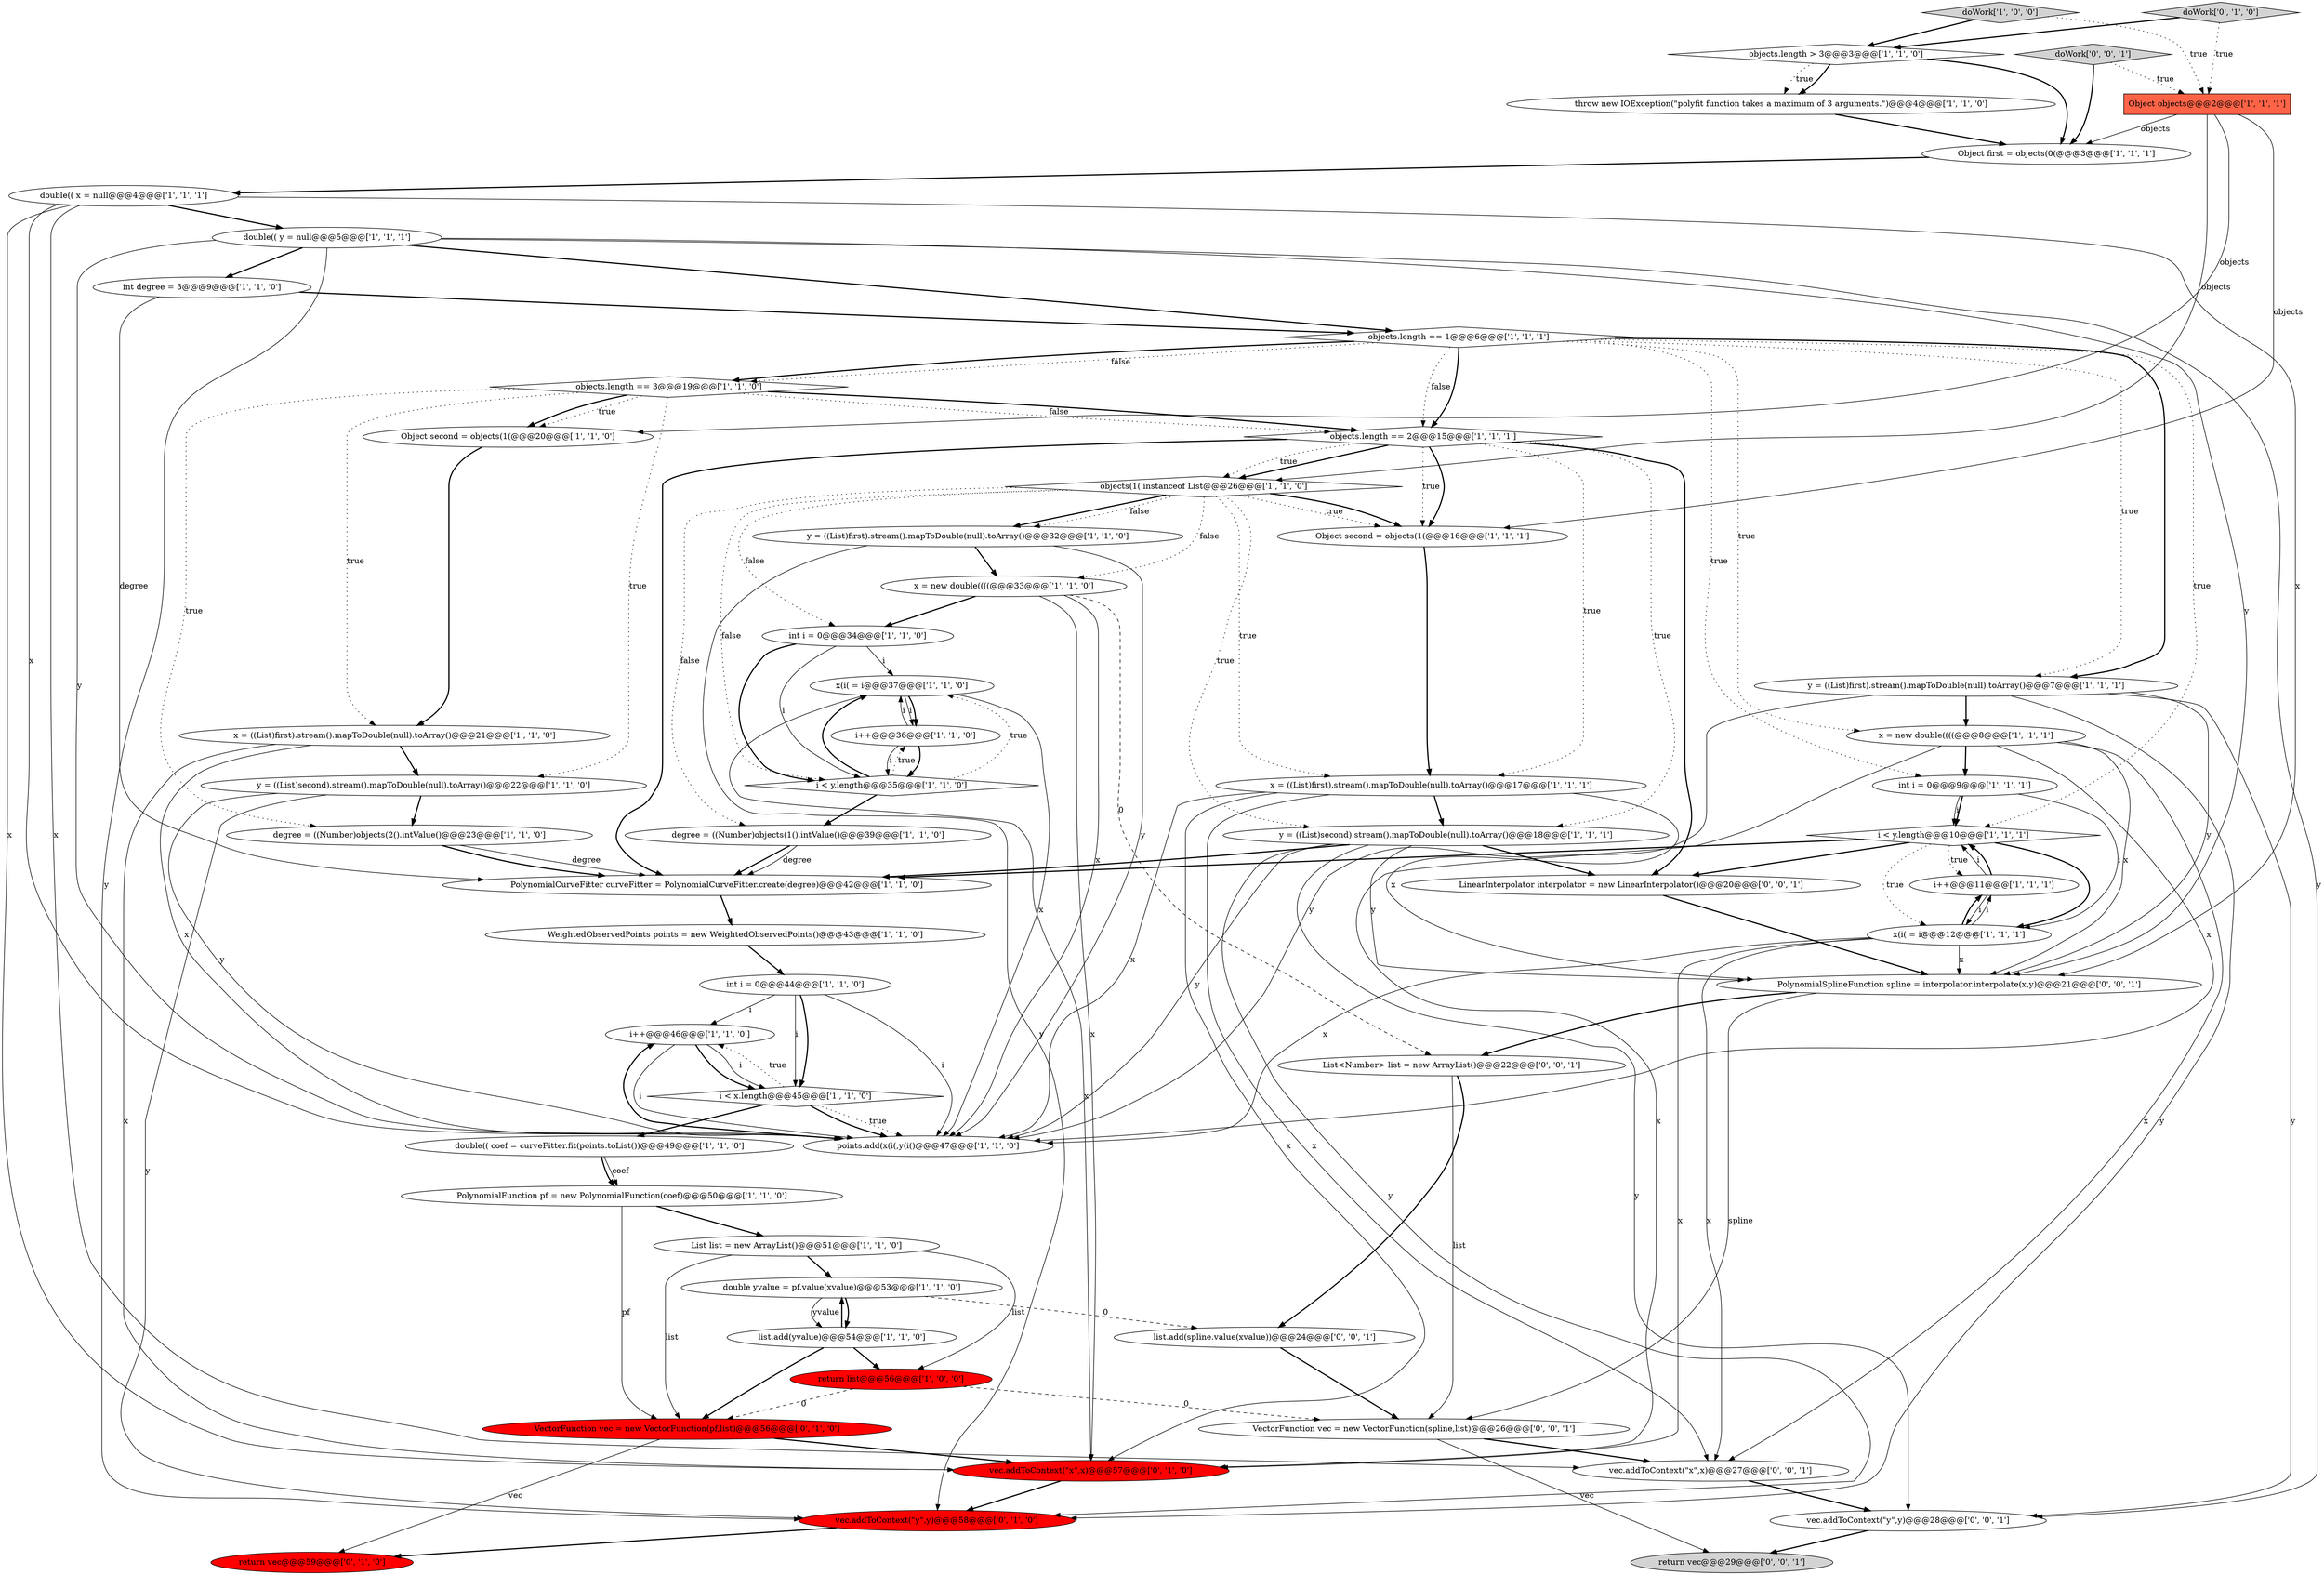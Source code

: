 digraph {
31 [style = filled, label = "int i = 0@@@44@@@['1', '1', '0']", fillcolor = white, shape = ellipse image = "AAA0AAABBB1BBB"];
19 [style = filled, label = "Object second = objects(1(@@@20@@@['1', '1', '0']", fillcolor = white, shape = ellipse image = "AAA0AAABBB1BBB"];
23 [style = filled, label = "i++@@@46@@@['1', '1', '0']", fillcolor = white, shape = ellipse image = "AAA0AAABBB1BBB"];
3 [style = filled, label = "x(i( = i@@@37@@@['1', '1', '0']", fillcolor = white, shape = ellipse image = "AAA0AAABBB1BBB"];
40 [style = filled, label = "List list = new ArrayList()@@@51@@@['1', '1', '0']", fillcolor = white, shape = ellipse image = "AAA0AAABBB1BBB"];
41 [style = filled, label = "doWork['1', '0', '0']", fillcolor = lightgray, shape = diamond image = "AAA0AAABBB1BBB"];
50 [style = filled, label = "PolynomialSplineFunction spline = interpolator.interpolate(x,y)@@@21@@@['0', '0', '1']", fillcolor = white, shape = ellipse image = "AAA0AAABBB3BBB"];
0 [style = filled, label = "throw new IOException(\"polyfit function takes a maximum of 3 arguments.\")@@@4@@@['1', '1', '0']", fillcolor = white, shape = ellipse image = "AAA0AAABBB1BBB"];
53 [style = filled, label = "LinearInterpolator interpolator = new LinearInterpolator()@@@20@@@['0', '0', '1']", fillcolor = white, shape = ellipse image = "AAA0AAABBB3BBB"];
5 [style = filled, label = "x = ((List)first).stream().mapToDouble(null).toArray()@@@17@@@['1', '1', '1']", fillcolor = white, shape = ellipse image = "AAA0AAABBB1BBB"];
34 [style = filled, label = "double yvalue = pf.value(xvalue)@@@53@@@['1', '1', '0']", fillcolor = white, shape = ellipse image = "AAA0AAABBB1BBB"];
32 [style = filled, label = "x = new double((((@@@33@@@['1', '1', '0']", fillcolor = white, shape = ellipse image = "AAA0AAABBB1BBB"];
49 [style = filled, label = "return vec@@@29@@@['0', '0', '1']", fillcolor = lightgray, shape = ellipse image = "AAA0AAABBB3BBB"];
15 [style = filled, label = "degree = ((Number)objects(1().intValue()@@@39@@@['1', '1', '0']", fillcolor = white, shape = ellipse image = "AAA0AAABBB1BBB"];
24 [style = filled, label = "Object first = objects(0(@@@3@@@['1', '1', '1']", fillcolor = white, shape = ellipse image = "AAA0AAABBB1BBB"];
4 [style = filled, label = "list.add(yvalue)@@@54@@@['1', '1', '0']", fillcolor = white, shape = ellipse image = "AAA0AAABBB1BBB"];
8 [style = filled, label = "objects(1( instanceof List@@@26@@@['1', '1', '0']", fillcolor = white, shape = diamond image = "AAA0AAABBB1BBB"];
44 [style = filled, label = "vec.addToContext(\"y\",y)@@@58@@@['0', '1', '0']", fillcolor = red, shape = ellipse image = "AAA1AAABBB2BBB"];
26 [style = filled, label = "WeightedObservedPoints points = new WeightedObservedPoints()@@@43@@@['1', '1', '0']", fillcolor = white, shape = ellipse image = "AAA0AAABBB1BBB"];
17 [style = filled, label = "double(( x = null@@@4@@@['1', '1', '1']", fillcolor = white, shape = ellipse image = "AAA0AAABBB1BBB"];
39 [style = filled, label = "objects.length > 3@@@3@@@['1', '1', '0']", fillcolor = white, shape = diamond image = "AAA0AAABBB1BBB"];
54 [style = filled, label = "List<Number> list = new ArrayList()@@@22@@@['0', '0', '1']", fillcolor = white, shape = ellipse image = "AAA0AAABBB3BBB"];
20 [style = filled, label = "y = ((List)first).stream().mapToDouble(null).toArray()@@@32@@@['1', '1', '0']", fillcolor = white, shape = ellipse image = "AAA0AAABBB1BBB"];
52 [style = filled, label = "list.add(spline.value(xvalue))@@@24@@@['0', '0', '1']", fillcolor = white, shape = ellipse image = "AAA0AAABBB3BBB"];
33 [style = filled, label = "points.add(x(i(,y(i()@@@47@@@['1', '1', '0']", fillcolor = white, shape = ellipse image = "AAA0AAABBB1BBB"];
25 [style = filled, label = "i++@@@36@@@['1', '1', '0']", fillcolor = white, shape = ellipse image = "AAA0AAABBB1BBB"];
38 [style = filled, label = "double(( coef = curveFitter.fit(points.toList())@@@49@@@['1', '1', '0']", fillcolor = white, shape = ellipse image = "AAA0AAABBB1BBB"];
45 [style = filled, label = "return vec@@@59@@@['0', '1', '0']", fillcolor = red, shape = ellipse image = "AAA1AAABBB2BBB"];
28 [style = filled, label = "i++@@@11@@@['1', '1', '1']", fillcolor = white, shape = ellipse image = "AAA0AAABBB1BBB"];
42 [style = filled, label = "Object second = objects(1(@@@16@@@['1', '1', '1']", fillcolor = white, shape = ellipse image = "AAA0AAABBB1BBB"];
16 [style = filled, label = "i < x.length@@@45@@@['1', '1', '0']", fillcolor = white, shape = diamond image = "AAA0AAABBB1BBB"];
22 [style = filled, label = "i < y.length@@@35@@@['1', '1', '0']", fillcolor = white, shape = diamond image = "AAA0AAABBB1BBB"];
29 [style = filled, label = "degree = ((Number)objects(2().intValue()@@@23@@@['1', '1', '0']", fillcolor = white, shape = ellipse image = "AAA0AAABBB1BBB"];
12 [style = filled, label = "return list@@@56@@@['1', '0', '0']", fillcolor = red, shape = ellipse image = "AAA1AAABBB1BBB"];
57 [style = filled, label = "VectorFunction vec = new VectorFunction(spline,list)@@@26@@@['0', '0', '1']", fillcolor = white, shape = ellipse image = "AAA0AAABBB3BBB"];
55 [style = filled, label = "vec.addToContext(\"y\",y)@@@28@@@['0', '0', '1']", fillcolor = white, shape = ellipse image = "AAA0AAABBB3BBB"];
27 [style = filled, label = "i < y.length@@@10@@@['1', '1', '1']", fillcolor = white, shape = diamond image = "AAA0AAABBB1BBB"];
43 [style = filled, label = "y = ((List)second).stream().mapToDouble(null).toArray()@@@22@@@['1', '1', '0']", fillcolor = white, shape = ellipse image = "AAA0AAABBB1BBB"];
7 [style = filled, label = "y = ((List)first).stream().mapToDouble(null).toArray()@@@7@@@['1', '1', '1']", fillcolor = white, shape = ellipse image = "AAA0AAABBB1BBB"];
48 [style = filled, label = "vec.addToContext(\"x\",x)@@@57@@@['0', '1', '0']", fillcolor = red, shape = ellipse image = "AAA1AAABBB2BBB"];
9 [style = filled, label = "objects.length == 2@@@15@@@['1', '1', '1']", fillcolor = white, shape = diamond image = "AAA0AAABBB1BBB"];
10 [style = filled, label = "PolynomialFunction pf = new PolynomialFunction(coef)@@@50@@@['1', '1', '0']", fillcolor = white, shape = ellipse image = "AAA0AAABBB1BBB"];
11 [style = filled, label = "int i = 0@@@9@@@['1', '1', '1']", fillcolor = white, shape = ellipse image = "AAA0AAABBB1BBB"];
21 [style = filled, label = "x = ((List)first).stream().mapToDouble(null).toArray()@@@21@@@['1', '1', '0']", fillcolor = white, shape = ellipse image = "AAA0AAABBB1BBB"];
30 [style = filled, label = "y = ((List)second).stream().mapToDouble(null).toArray()@@@18@@@['1', '1', '1']", fillcolor = white, shape = ellipse image = "AAA0AAABBB1BBB"];
51 [style = filled, label = "doWork['0', '0', '1']", fillcolor = lightgray, shape = diamond image = "AAA0AAABBB3BBB"];
46 [style = filled, label = "VectorFunction vec = new VectorFunction(pf,list)@@@56@@@['0', '1', '0']", fillcolor = red, shape = ellipse image = "AAA1AAABBB2BBB"];
6 [style = filled, label = "PolynomialCurveFitter curveFitter = PolynomialCurveFitter.create(degree)@@@42@@@['1', '1', '0']", fillcolor = white, shape = ellipse image = "AAA0AAABBB1BBB"];
13 [style = filled, label = "x(i( = i@@@12@@@['1', '1', '1']", fillcolor = white, shape = ellipse image = "AAA0AAABBB1BBB"];
14 [style = filled, label = "objects.length == 3@@@19@@@['1', '1', '0']", fillcolor = white, shape = diamond image = "AAA0AAABBB1BBB"];
36 [style = filled, label = "Object objects@@@2@@@['1', '1', '1']", fillcolor = tomato, shape = box image = "AAA0AAABBB1BBB"];
37 [style = filled, label = "int i = 0@@@34@@@['1', '1', '0']", fillcolor = white, shape = ellipse image = "AAA0AAABBB1BBB"];
1 [style = filled, label = "int degree = 3@@@9@@@['1', '1', '0']", fillcolor = white, shape = ellipse image = "AAA0AAABBB1BBB"];
2 [style = filled, label = "x = new double((((@@@8@@@['1', '1', '1']", fillcolor = white, shape = ellipse image = "AAA0AAABBB1BBB"];
47 [style = filled, label = "doWork['0', '1', '0']", fillcolor = lightgray, shape = diamond image = "AAA0AAABBB2BBB"];
35 [style = filled, label = "objects.length == 1@@@6@@@['1', '1', '1']", fillcolor = white, shape = diamond image = "AAA0AAABBB1BBB"];
56 [style = filled, label = "vec.addToContext(\"x\",x)@@@27@@@['0', '0', '1']", fillcolor = white, shape = ellipse image = "AAA0AAABBB3BBB"];
18 [style = filled, label = "double(( y = null@@@5@@@['1', '1', '1']", fillcolor = white, shape = ellipse image = "AAA0AAABBB1BBB"];
27->13 [style = bold, label=""];
9->53 [style = bold, label=""];
32->48 [style = solid, label="x"];
8->30 [style = dotted, label="true"];
36->24 [style = solid, label="objects"];
14->19 [style = dotted, label="true"];
22->15 [style = bold, label=""];
32->37 [style = bold, label=""];
25->22 [style = bold, label=""];
30->50 [style = solid, label="y"];
51->36 [style = dotted, label="true"];
35->9 [style = dotted, label="false"];
31->23 [style = solid, label="i"];
21->43 [style = bold, label=""];
55->49 [style = bold, label=""];
51->24 [style = bold, label=""];
39->24 [style = bold, label=""];
30->6 [style = bold, label=""];
46->48 [style = bold, label=""];
43->44 [style = solid, label="y"];
9->6 [style = bold, label=""];
41->36 [style = dotted, label="true"];
32->54 [style = dashed, label="0"];
2->50 [style = solid, label="x"];
29->6 [style = bold, label=""];
37->3 [style = solid, label="i"];
14->21 [style = dotted, label="true"];
8->20 [style = bold, label=""];
35->2 [style = dotted, label="true"];
0->24 [style = bold, label=""];
10->46 [style = solid, label="pf"];
24->17 [style = bold, label=""];
18->35 [style = bold, label=""];
31->33 [style = solid, label="i"];
43->29 [style = bold, label=""];
14->9 [style = bold, label=""];
12->46 [style = dashed, label="0"];
5->30 [style = bold, label=""];
50->54 [style = bold, label=""];
35->7 [style = bold, label=""];
18->33 [style = solid, label="y"];
4->46 [style = bold, label=""];
54->52 [style = bold, label=""];
27->53 [style = bold, label=""];
8->15 [style = dotted, label="false"];
17->56 [style = solid, label="x"];
28->27 [style = solid, label="i"];
1->35 [style = bold, label=""];
40->34 [style = bold, label=""];
48->44 [style = bold, label=""];
9->42 [style = dotted, label="true"];
47->39 [style = bold, label=""];
18->44 [style = solid, label="y"];
9->8 [style = bold, label=""];
16->33 [style = dotted, label="true"];
23->33 [style = solid, label="i"];
38->10 [style = solid, label="coef"];
9->8 [style = dotted, label="true"];
33->23 [style = bold, label=""];
2->48 [style = solid, label="x"];
29->6 [style = solid, label="degree"];
7->33 [style = solid, label="y"];
50->57 [style = solid, label="spline"];
14->9 [style = dotted, label="false"];
18->1 [style = bold, label=""];
5->33 [style = solid, label="x"];
16->33 [style = bold, label=""];
7->2 [style = bold, label=""];
46->45 [style = solid, label="vec"];
34->52 [style = dashed, label="0"];
47->36 [style = dotted, label="true"];
8->22 [style = dotted, label="false"];
5->50 [style = solid, label="x"];
39->0 [style = dotted, label="true"];
44->45 [style = bold, label=""];
20->44 [style = solid, label="y"];
17->48 [style = solid, label="x"];
32->33 [style = solid, label="x"];
36->19 [style = solid, label="objects"];
21->48 [style = solid, label="x"];
6->26 [style = bold, label=""];
11->13 [style = solid, label="i"];
9->42 [style = bold, label=""];
2->56 [style = solid, label="x"];
35->14 [style = dotted, label="false"];
35->7 [style = dotted, label="true"];
13->48 [style = solid, label="x"];
35->9 [style = bold, label=""];
36->8 [style = solid, label="objects"];
13->50 [style = solid, label="x"];
22->25 [style = dotted, label="true"];
17->50 [style = solid, label="x"];
8->42 [style = dotted, label="true"];
43->33 [style = solid, label="y"];
14->19 [style = bold, label=""];
27->13 [style = dotted, label="true"];
30->53 [style = bold, label=""];
36->42 [style = solid, label="objects"];
30->55 [style = solid, label="y"];
35->14 [style = bold, label=""];
7->50 [style = solid, label="y"];
53->50 [style = bold, label=""];
7->44 [style = solid, label="y"];
37->22 [style = bold, label=""];
17->33 [style = solid, label="x"];
26->31 [style = bold, label=""];
5->48 [style = solid, label="x"];
13->33 [style = solid, label="x"];
28->13 [style = solid, label="i"];
10->40 [style = bold, label=""];
18->55 [style = solid, label="y"];
22->3 [style = dotted, label="true"];
4->12 [style = bold, label=""];
56->55 [style = bold, label=""];
40->12 [style = solid, label="list"];
13->28 [style = solid, label="i"];
11->27 [style = solid, label="i"];
2->33 [style = solid, label="x"];
8->32 [style = dotted, label="false"];
9->30 [style = dotted, label="true"];
18->50 [style = solid, label="y"];
2->11 [style = bold, label=""];
4->34 [style = bold, label=""];
9->5 [style = dotted, label="true"];
30->44 [style = solid, label="y"];
19->21 [style = bold, label=""];
3->25 [style = solid, label="i"];
23->16 [style = bold, label=""];
21->33 [style = solid, label="x"];
7->55 [style = solid, label="y"];
8->20 [style = dotted, label="false"];
31->16 [style = bold, label=""];
38->10 [style = bold, label=""];
54->57 [style = solid, label="list"];
3->25 [style = bold, label=""];
12->57 [style = dashed, label="0"];
20->32 [style = bold, label=""];
14->43 [style = dotted, label="true"];
57->49 [style = solid, label="vec"];
15->6 [style = bold, label=""];
5->56 [style = solid, label="x"];
30->33 [style = solid, label="y"];
16->23 [style = dotted, label="true"];
35->11 [style = dotted, label="true"];
27->6 [style = bold, label=""];
31->16 [style = solid, label="i"];
23->16 [style = solid, label="i"];
3->33 [style = solid, label="x"];
15->6 [style = solid, label="degree"];
57->56 [style = bold, label=""];
22->3 [style = bold, label=""];
27->28 [style = dotted, label="true"];
35->27 [style = dotted, label="true"];
37->22 [style = solid, label="i"];
8->37 [style = dotted, label="false"];
39->0 [style = bold, label=""];
8->42 [style = bold, label=""];
3->48 [style = solid, label="x"];
13->56 [style = solid, label="x"];
8->5 [style = dotted, label="true"];
1->6 [style = solid, label="degree"];
14->29 [style = dotted, label="true"];
34->4 [style = bold, label=""];
40->46 [style = solid, label="list"];
25->3 [style = solid, label="i"];
20->33 [style = solid, label="y"];
34->4 [style = solid, label="yvalue"];
28->27 [style = bold, label=""];
42->5 [style = bold, label=""];
41->39 [style = bold, label=""];
52->57 [style = bold, label=""];
25->22 [style = solid, label="i"];
17->18 [style = bold, label=""];
16->38 [style = bold, label=""];
13->28 [style = bold, label=""];
11->27 [style = bold, label=""];
}

